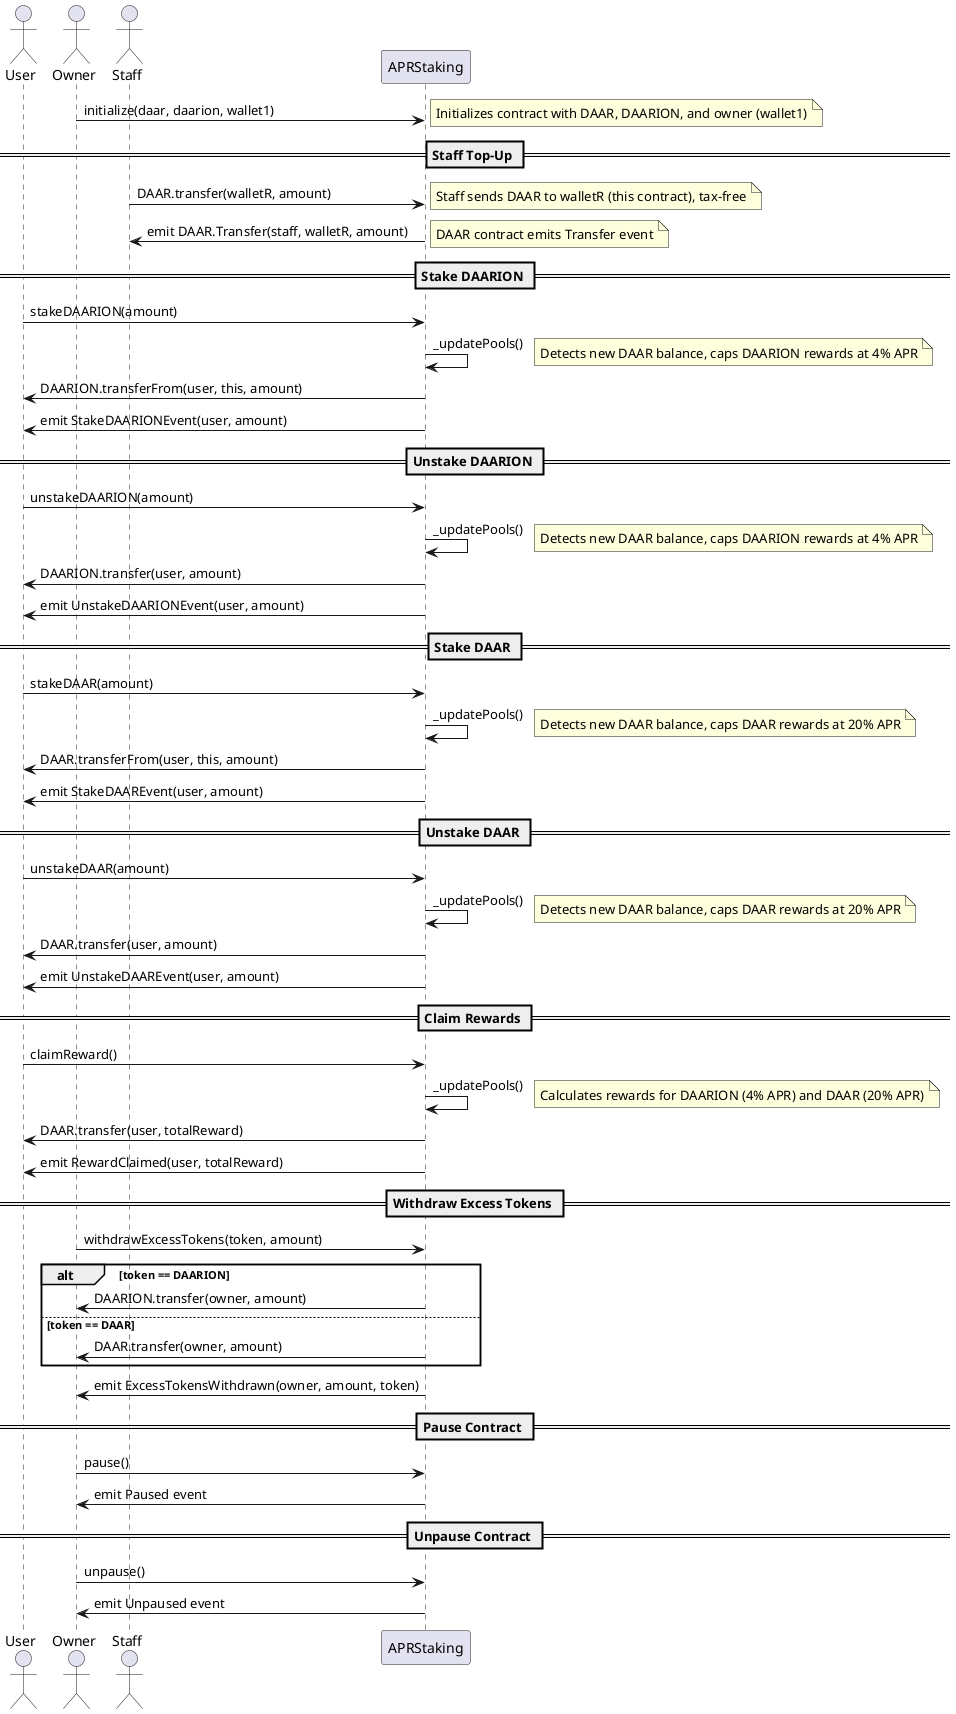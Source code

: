 @startuml APRStaking

actor User
actor Owner
actor Staff

participant APRStaking as APRStaking

Owner -> APRStaking : initialize(daar, daarion, wallet1)
note right: Initializes contract with DAAR, DAARION, and owner (wallet1)

== Staff Top-Up ==
Staff -> APRStaking : DAAR.transfer(walletR, amount)
note right: Staff sends DAAR to walletR (this contract), tax-free
APRStaking -> Staff : emit DAAR.Transfer(staff, walletR, amount)
note right: DAAR contract emits Transfer event

== Stake DAARION ==
User -> APRStaking : stakeDAARION(amount)
APRStaking -> APRStaking : _updatePools()
note right: Detects new DAAR balance, caps DAARION rewards at 4% APR
APRStaking -> User : DAARION.transferFrom(user, this, amount)
APRStaking -> User : emit StakeDAARIONEvent(user, amount)

== Unstake DAARION ==
User -> APRStaking : unstakeDAARION(amount)
APRStaking -> APRStaking : _updatePools()
note right: Detects new DAAR balance, caps DAARION rewards at 4% APR
APRStaking -> User : DAARION.transfer(user, amount)
APRStaking -> User : emit UnstakeDAARIONEvent(user, amount)

== Stake DAAR ==
User -> APRStaking : stakeDAAR(amount)
APRStaking -> APRStaking : _updatePools()
note right: Detects new DAAR balance, caps DAAR rewards at 20% APR
APRStaking -> User : DAAR.transferFrom(user, this, amount)
APRStaking -> User : emit StakeDAAREvent(user, amount)

== Unstake DAAR ==
User -> APRStaking : unstakeDAAR(amount)
APRStaking -> APRStaking : _updatePools()
note right: Detects new DAAR balance, caps DAAR rewards at 20% APR
APRStaking -> User : DAAR.transfer(user, amount)
APRStaking -> User : emit UnstakeDAAREvent(user, amount)

== Claim Rewards ==
User -> APRStaking : claimReward()
APRStaking -> APRStaking : _updatePools()
note right: Calculates rewards for DAARION (4% APR) and DAAR (20% APR)
APRStaking -> User : DAAR.transfer(user, totalReward)
APRStaking -> User : emit RewardClaimed(user, totalReward)

== Withdraw Excess Tokens ==
Owner -> APRStaking : withdrawExcessTokens(token, amount)
alt token == DAARION
    APRStaking -> Owner : DAARION.transfer(owner, amount)
else token == DAAR
    APRStaking -> Owner : DAAR.transfer(owner, amount)
end
APRStaking -> Owner : emit ExcessTokensWithdrawn(owner, amount, token)

== Pause Contract ==
Owner -> APRStaking : pause()
APRStaking -> Owner : emit Paused event

== Unpause Contract ==
Owner -> APRStaking : unpause()
APRStaking -> Owner : emit Unpaused event

@enduml